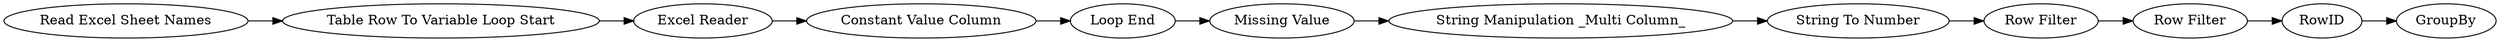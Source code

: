 digraph {
	5 -> 8
	12 -> 13
	10 -> 9
	4 -> 5
	8 -> 6
	9 -> 11
	3 -> 4
	13 -> 14
	11 -> 12
	7 -> 10
	6 -> 7
	5 [label="Excel Reader"]
	14 [label=GroupBy]
	13 [label=RowID]
	7 [label="Missing Value"]
	9 [label="String To Number"]
	11 [label="Row Filter"]
	4 [label="Table Row To Variable Loop Start"]
	6 [label="Loop End"]
	8 [label="Constant Value Column"]
	12 [label="Row Filter"]
	3 [label="Read Excel Sheet Names"]
	10 [label="String Manipulation _Multi Column_"]
	rankdir=LR
}
